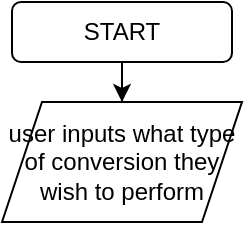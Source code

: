 <mxfile version="26.2.8">
  <diagram name="Page-1" id="bIihvPYDNteVr-WI0ZkE">
    <mxGraphModel dx="1667" dy="783" grid="1" gridSize="10" guides="1" tooltips="1" connect="1" arrows="1" fold="1" page="1" pageScale="1" pageWidth="1200" pageHeight="1600" math="0" shadow="0">
      <root>
        <mxCell id="0" />
        <mxCell id="1" parent="0" />
        <mxCell id="NWDPOcR8qUlX_GnqZ6YF-3" value="" style="edgeStyle=orthogonalEdgeStyle;rounded=0;orthogonalLoop=1;jettySize=auto;html=1;" edge="1" parent="1" source="NWDPOcR8qUlX_GnqZ6YF-1" target="NWDPOcR8qUlX_GnqZ6YF-2">
          <mxGeometry relative="1" as="geometry" />
        </mxCell>
        <mxCell id="NWDPOcR8qUlX_GnqZ6YF-1" value="START" style="rounded=1;whiteSpace=wrap;html=1;" vertex="1" parent="1">
          <mxGeometry x="520" y="130" width="110" height="30" as="geometry" />
        </mxCell>
        <mxCell id="NWDPOcR8qUlX_GnqZ6YF-2" value="user inputs what type of conversion they wish to perform" style="shape=parallelogram;perimeter=parallelogramPerimeter;whiteSpace=wrap;html=1;fixedSize=1;" vertex="1" parent="1">
          <mxGeometry x="515" y="180" width="120" height="60" as="geometry" />
        </mxCell>
      </root>
    </mxGraphModel>
  </diagram>
</mxfile>
